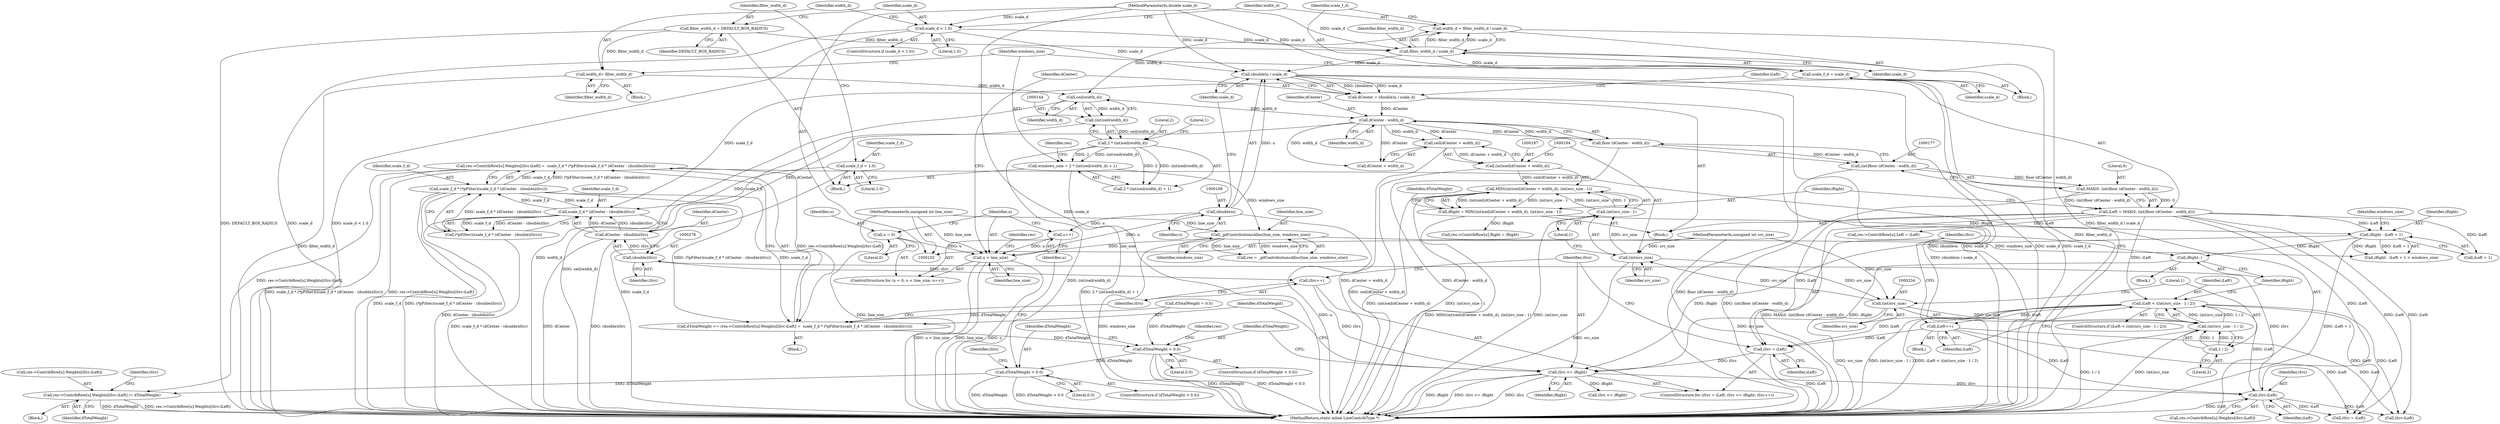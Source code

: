 digraph "0_libgd_7a1aac3343af85b4af4df5f8844946eaa27394ab?w=1@pointer" {
"1000258" [label="(Call,res->ContribRow[u].Weights[iSrc-iLeft] =  scale_f_d * (*pFilter)(scale_f_d * (dCenter - (double)iSrc)))"];
"1000270" [label="(Call,scale_f_d * (*pFilter)(scale_f_d * (dCenter - (double)iSrc)))"];
"1000273" [label="(Call,scale_f_d * (dCenter - (double)iSrc))"];
"1000130" [label="(Call,scale_f_d = scale_d)"];
"1000127" [label="(Call,filter_width_d / scale_d)"];
"1000114" [label="(Call,filter_width_d = DEFAULT_BOX_RADIUS)"];
"1000121" [label="(Call,scale_d < 1.0)"];
"1000105" [label="(MethodParameterIn,double scale_d)"];
"1000110" [label="(Call,scale_f_d = 1.0)"];
"1000275" [label="(Call,dCenter - (double)iSrc)"];
"1000179" [label="(Call,dCenter - width_d)"];
"1000164" [label="(Call,dCenter = (double)u / scale_d)"];
"1000166" [label="(Call,(double)u / scale_d)"];
"1000167" [label="(Call,(double)u)"];
"1000157" [label="(Call,u < line_size)"];
"1000154" [label="(Call,u = 0)"];
"1000160" [label="(Call,u++)"];
"1000150" [label="(Call,_gdContributionsAlloc(line_size, windows_size))"];
"1000103" [label="(MethodParameterIn,unsigned int line_size)"];
"1000138" [label="(Call,windows_size = 2 * (int)ceil(width_d) + 1)"];
"1000141" [label="(Call,2 * (int)ceil(width_d))"];
"1000143" [label="(Call,(int)ceil(width_d))"];
"1000145" [label="(Call,ceil(width_d))"];
"1000125" [label="(Call,width_d = filter_width_d / scale_d)"];
"1000135" [label="(Call,width_d= filter_width_d)"];
"1000277" [label="(Call,(double)iSrc)"];
"1000267" [label="(Call,iSrc-iLeft)"];
"1000250" [label="(Call,iSrc <= iRight)"];
"1000247" [label="(Call,iSrc = iLeft)"];
"1000230" [label="(Call,iLeft < ((int)src_size - 1 / 2))"];
"1000172" [label="(Call,iLeft = MAX(0, (int)floor (dCenter - width_d)))"];
"1000174" [label="(Call,MAX(0, (int)floor (dCenter - width_d)))"];
"1000176" [label="(Call,(int)floor (dCenter - width_d))"];
"1000178" [label="(Call,floor (dCenter - width_d))"];
"1000232" [label="(Call,(int)src_size - 1 / 2)"];
"1000233" [label="(Call,(int)src_size)"];
"1000193" [label="(Call,(int)src_size)"];
"1000104" [label="(MethodParameterIn,unsigned int src_size)"];
"1000236" [label="(Call,1 / 2)"];
"1000240" [label="(Call,iLeft++)"];
"1000253" [label="(Call,iSrc++)"];
"1000222" [label="(Call,iRight - iLeft + 1)"];
"1000183" [label="(Call,iRight = MIN((int)ceil(dCenter + width_d), (int)src_size - 1))"];
"1000185" [label="(Call,MIN((int)ceil(dCenter + width_d), (int)src_size - 1))"];
"1000186" [label="(Call,(int)ceil(dCenter + width_d))"];
"1000188" [label="(Call,ceil(dCenter + width_d))"];
"1000192" [label="(Call,(int)src_size - 1)"];
"1000244" [label="(Call,iRight--)"];
"1000272" [label="(Call,(*pFilter)(scale_f_d * (dCenter - (double)iSrc)))"];
"1000256" [label="(Call,dTotalWeight += (res->ContribRow[u].Weights[iSrc-iLeft] =  scale_f_d * (*pFilter)(scale_f_d * (dCenter - (double)iSrc))))"];
"1000281" [label="(Call,dTotalWeight < 0.0)"];
"1000290" [label="(Call,dTotalWeight > 0.0)"];
"1000304" [label="(Call,res->ContribRow[u].Weights[iSrc-iLeft] /= dTotalWeight)"];
"1000249" [label="(Identifier,iLeft)"];
"1000189" [label="(Call,dCenter + width_d)"];
"1000274" [label="(Identifier,scale_f_d)"];
"1000199" [label="(Identifier,dTotalWeight)"];
"1000235" [label="(Identifier,src_size)"];
"1000243" [label="(Block,)"];
"1000114" [label="(Call,filter_width_d = DEFAULT_BOX_RADIUS)"];
"1000298" [label="(Call,iSrc <= iRight)"];
"1000120" [label="(ControlStructure,if (scale_d < 1.0))"];
"1000295" [label="(Call,iSrc = iLeft)"];
"1000286" [label="(Identifier,res)"];
"1000180" [label="(Identifier,dCenter)"];
"1000127" [label="(Call,filter_width_d / scale_d)"];
"1000230" [label="(Call,iLeft < ((int)src_size - 1 / 2))"];
"1000304" [label="(Call,res->ContribRow[u].Weights[iSrc-iLeft] /= dTotalWeight)"];
"1000254" [label="(Identifier,iSrc)"];
"1000137" [label="(Identifier,filter_width_d)"];
"1000176" [label="(Call,(int)floor (dCenter - width_d))"];
"1000131" [label="(Identifier,scale_f_d)"];
"1000128" [label="(Identifier,filter_width_d)"];
"1000175" [label="(Literal,0)"];
"1000161" [label="(Identifier,u)"];
"1000158" [label="(Identifier,u)"];
"1000313" [label="(Call,iSrc-iLeft)"];
"1000271" [label="(Identifier,scale_f_d)"];
"1000134" [label="(Block,)"];
"1000139" [label="(Identifier,windows_size)"];
"1000122" [label="(Identifier,scale_d)"];
"1000154" [label="(Call,u = 0)"];
"1000162" [label="(Block,)"];
"1000103" [label="(MethodParameterIn,unsigned int line_size)"];
"1000104" [label="(MethodParameterIn,unsigned int src_size)"];
"1000153" [label="(ControlStructure,for (u = 0; u < line_size; u++))"];
"1000188" [label="(Call,ceil(dCenter + width_d))"];
"1000290" [label="(Call,dTotalWeight > 0.0)"];
"1000116" [label="(Identifier,DEFAULT_BOX_RADIUS)"];
"1000277" [label="(Call,(double)iSrc)"];
"1000125" [label="(Call,width_d = filter_width_d / scale_d)"];
"1000302" [label="(Identifier,iSrc)"];
"1000179" [label="(Call,dCenter - width_d)"];
"1000232" [label="(Call,(int)src_size - 1 / 2)"];
"1000136" [label="(Identifier,width_d)"];
"1000275" [label="(Call,dCenter - (double)iSrc)"];
"1000174" [label="(Call,MAX(0, (int)floor (dCenter - width_d)))"];
"1000256" [label="(Call,dTotalWeight += (res->ContribRow[u].Weights[iSrc-iLeft] =  scale_f_d * (*pFilter)(scale_f_d * (dCenter - (double)iSrc))))"];
"1000253" [label="(Call,iSrc++)"];
"1000236" [label="(Call,1 / 2)"];
"1000178" [label="(Call,floor (dCenter - width_d))"];
"1000319" [label="(MethodReturn,static inline LineContribType *)"];
"1000255" [label="(Block,)"];
"1000173" [label="(Identifier,iLeft)"];
"1000147" [label="(Literal,1)"];
"1000150" [label="(Call,_gdContributionsAlloc(line_size, windows_size))"];
"1000112" [label="(Literal,1.0)"];
"1000227" [label="(Identifier,windows_size)"];
"1000159" [label="(Identifier,line_size)"];
"1000165" [label="(Identifier,dCenter)"];
"1000246" [label="(ControlStructure,for (iSrc = iLeft; iSrc <= iRight; iSrc++))"];
"1000238" [label="(Literal,2)"];
"1000224" [label="(Call,iLeft + 1)"];
"1000172" [label="(Call,iLeft = MAX(0, (int)floor (dCenter - width_d)))"];
"1000259" [label="(Call,res->ContribRow[u].Weights[iSrc-iLeft])"];
"1000222" [label="(Call,iRight - iLeft + 1)"];
"1000231" [label="(Identifier,iLeft)"];
"1000280" [label="(ControlStructure,if (dTotalWeight < 0.0))"];
"1000169" [label="(Identifier,u)"];
"1000164" [label="(Call,dCenter = (double)u / scale_d)"];
"1000160" [label="(Call,u++)"];
"1000143" [label="(Call,(int)ceil(width_d))"];
"1000126" [label="(Identifier,width_d)"];
"1000132" [label="(Identifier,scale_d)"];
"1000105" [label="(MethodParameterIn,double scale_d)"];
"1000140" [label="(Call,2 * (int)ceil(width_d) + 1)"];
"1000292" [label="(Literal,0.0)"];
"1000268" [label="(Identifier,iSrc)"];
"1000130" [label="(Call,scale_f_d = scale_d)"];
"1000184" [label="(Identifier,iRight)"];
"1000142" [label="(Literal,2)"];
"1000279" [label="(Identifier,iSrc)"];
"1000244" [label="(Call,iRight--)"];
"1000151" [label="(Identifier,line_size)"];
"1000221" [label="(Call,iRight - iLeft + 1 > windows_size)"];
"1000237" [label="(Literal,1)"];
"1000110" [label="(Call,scale_f_d = 1.0)"];
"1000115" [label="(Identifier,filter_width_d)"];
"1000166" [label="(Call,(double)u / scale_d)"];
"1000270" [label="(Call,scale_f_d * (*pFilter)(scale_f_d * (dCenter - (double)iSrc)))"];
"1000240" [label="(Call,iLeft++)"];
"1000141" [label="(Call,2 * (int)ceil(width_d))"];
"1000193" [label="(Call,(int)src_size)"];
"1000276" [label="(Identifier,dCenter)"];
"1000129" [label="(Identifier,scale_d)"];
"1000186" [label="(Call,(int)ceil(dCenter + width_d))"];
"1000156" [label="(Literal,0)"];
"1000257" [label="(Identifier,dTotalWeight)"];
"1000211" [label="(Call,res->ContribRow[u].Right = iRight)"];
"1000272" [label="(Call,(*pFilter)(scale_f_d * (dCenter - (double)iSrc)))"];
"1000241" [label="(Identifier,iLeft)"];
"1000198" [label="(Call,dTotalWeight = 0.0)"];
"1000239" [label="(Block,)"];
"1000192" [label="(Call,(int)src_size - 1)"];
"1000183" [label="(Call,iRight = MIN((int)ceil(dCenter + width_d), (int)src_size - 1))"];
"1000195" [label="(Identifier,src_size)"];
"1000107" [label="(Block,)"];
"1000185" [label="(Call,MIN((int)ceil(dCenter + width_d), (int)src_size - 1))"];
"1000252" [label="(Identifier,iRight)"];
"1000233" [label="(Call,(int)src_size)"];
"1000296" [label="(Identifier,iSrc)"];
"1000316" [label="(Identifier,dTotalWeight)"];
"1000155" [label="(Identifier,u)"];
"1000202" [label="(Call,res->ContribRow[u].Left = iLeft)"];
"1000248" [label="(Identifier,iSrc)"];
"1000146" [label="(Identifier,width_d)"];
"1000305" [label="(Call,res->ContribRow[u].Weights[iSrc-iLeft])"];
"1000111" [label="(Identifier,scale_f_d)"];
"1000247" [label="(Call,iSrc = iLeft)"];
"1000283" [label="(Literal,0.0)"];
"1000138" [label="(Call,windows_size = 2 * (int)ceil(width_d) + 1)"];
"1000145" [label="(Call,ceil(width_d))"];
"1000170" [label="(Identifier,scale_d)"];
"1000267" [label="(Call,iSrc-iLeft)"];
"1000291" [label="(Identifier,dTotalWeight)"];
"1000223" [label="(Identifier,iRight)"];
"1000303" [label="(Block,)"];
"1000157" [label="(Call,u < line_size)"];
"1000167" [label="(Call,(double)u)"];
"1000251" [label="(Identifier,iSrc)"];
"1000196" [label="(Literal,1)"];
"1000124" [label="(Block,)"];
"1000258" [label="(Call,res->ContribRow[u].Weights[iSrc-iLeft] =  scale_f_d * (*pFilter)(scale_f_d * (dCenter - (double)iSrc)))"];
"1000135" [label="(Call,width_d= filter_width_d)"];
"1000123" [label="(Literal,1.0)"];
"1000152" [label="(Identifier,windows_size)"];
"1000318" [label="(Identifier,res)"];
"1000281" [label="(Call,dTotalWeight < 0.0)"];
"1000269" [label="(Identifier,iLeft)"];
"1000282" [label="(Identifier,dTotalWeight)"];
"1000149" [label="(Identifier,res)"];
"1000273" [label="(Call,scale_f_d * (dCenter - (double)iSrc))"];
"1000289" [label="(ControlStructure,if (dTotalWeight > 0.0))"];
"1000181" [label="(Identifier,width_d)"];
"1000245" [label="(Identifier,iRight)"];
"1000250" [label="(Call,iSrc <= iRight)"];
"1000148" [label="(Call,res = _gdContributionsAlloc(line_size, windows_size))"];
"1000229" [label="(ControlStructure,if (iLeft < ((int)src_size - 1 / 2)))"];
"1000121" [label="(Call,scale_d < 1.0)"];
"1000258" -> "1000256"  [label="AST: "];
"1000258" -> "1000270"  [label="CFG: "];
"1000259" -> "1000258"  [label="AST: "];
"1000270" -> "1000258"  [label="AST: "];
"1000256" -> "1000258"  [label="CFG: "];
"1000258" -> "1000319"  [label="DDG: res->ContribRow[u].Weights[iSrc-iLeft]"];
"1000258" -> "1000319"  [label="DDG: scale_f_d * (*pFilter)(scale_f_d * (dCenter - (double)iSrc))"];
"1000258" -> "1000256"  [label="DDG: res->ContribRow[u].Weights[iSrc-iLeft]"];
"1000270" -> "1000258"  [label="DDG: scale_f_d"];
"1000270" -> "1000258"  [label="DDG: (*pFilter)(scale_f_d * (dCenter - (double)iSrc))"];
"1000258" -> "1000304"  [label="DDG: res->ContribRow[u].Weights[iSrc-iLeft]"];
"1000270" -> "1000272"  [label="CFG: "];
"1000271" -> "1000270"  [label="AST: "];
"1000272" -> "1000270"  [label="AST: "];
"1000270" -> "1000319"  [label="DDG: (*pFilter)(scale_f_d * (dCenter - (double)iSrc))"];
"1000270" -> "1000319"  [label="DDG: scale_f_d"];
"1000270" -> "1000256"  [label="DDG: scale_f_d"];
"1000270" -> "1000256"  [label="DDG: (*pFilter)(scale_f_d * (dCenter - (double)iSrc))"];
"1000273" -> "1000270"  [label="DDG: scale_f_d"];
"1000272" -> "1000270"  [label="DDG: scale_f_d * (dCenter - (double)iSrc)"];
"1000270" -> "1000273"  [label="DDG: scale_f_d"];
"1000273" -> "1000272"  [label="AST: "];
"1000273" -> "1000275"  [label="CFG: "];
"1000274" -> "1000273"  [label="AST: "];
"1000275" -> "1000273"  [label="AST: "];
"1000272" -> "1000273"  [label="CFG: "];
"1000273" -> "1000319"  [label="DDG: dCenter - (double)iSrc"];
"1000273" -> "1000272"  [label="DDG: scale_f_d"];
"1000273" -> "1000272"  [label="DDG: dCenter - (double)iSrc"];
"1000130" -> "1000273"  [label="DDG: scale_f_d"];
"1000110" -> "1000273"  [label="DDG: scale_f_d"];
"1000275" -> "1000273"  [label="DDG: dCenter"];
"1000275" -> "1000273"  [label="DDG: (double)iSrc"];
"1000130" -> "1000124"  [label="AST: "];
"1000130" -> "1000132"  [label="CFG: "];
"1000131" -> "1000130"  [label="AST: "];
"1000132" -> "1000130"  [label="AST: "];
"1000139" -> "1000130"  [label="CFG: "];
"1000130" -> "1000319"  [label="DDG: scale_d"];
"1000130" -> "1000319"  [label="DDG: scale_f_d"];
"1000127" -> "1000130"  [label="DDG: scale_d"];
"1000105" -> "1000130"  [label="DDG: scale_d"];
"1000127" -> "1000125"  [label="AST: "];
"1000127" -> "1000129"  [label="CFG: "];
"1000128" -> "1000127"  [label="AST: "];
"1000129" -> "1000127"  [label="AST: "];
"1000125" -> "1000127"  [label="CFG: "];
"1000127" -> "1000319"  [label="DDG: filter_width_d"];
"1000127" -> "1000125"  [label="DDG: filter_width_d"];
"1000127" -> "1000125"  [label="DDG: scale_d"];
"1000114" -> "1000127"  [label="DDG: filter_width_d"];
"1000121" -> "1000127"  [label="DDG: scale_d"];
"1000105" -> "1000127"  [label="DDG: scale_d"];
"1000127" -> "1000166"  [label="DDG: scale_d"];
"1000114" -> "1000107"  [label="AST: "];
"1000114" -> "1000116"  [label="CFG: "];
"1000115" -> "1000114"  [label="AST: "];
"1000116" -> "1000114"  [label="AST: "];
"1000122" -> "1000114"  [label="CFG: "];
"1000114" -> "1000319"  [label="DDG: DEFAULT_BOX_RADIUS"];
"1000114" -> "1000135"  [label="DDG: filter_width_d"];
"1000121" -> "1000120"  [label="AST: "];
"1000121" -> "1000123"  [label="CFG: "];
"1000122" -> "1000121"  [label="AST: "];
"1000123" -> "1000121"  [label="AST: "];
"1000126" -> "1000121"  [label="CFG: "];
"1000136" -> "1000121"  [label="CFG: "];
"1000121" -> "1000319"  [label="DDG: scale_d < 1.0"];
"1000121" -> "1000319"  [label="DDG: scale_d"];
"1000105" -> "1000121"  [label="DDG: scale_d"];
"1000121" -> "1000166"  [label="DDG: scale_d"];
"1000105" -> "1000102"  [label="AST: "];
"1000105" -> "1000319"  [label="DDG: scale_d"];
"1000105" -> "1000166"  [label="DDG: scale_d"];
"1000110" -> "1000107"  [label="AST: "];
"1000110" -> "1000112"  [label="CFG: "];
"1000111" -> "1000110"  [label="AST: "];
"1000112" -> "1000110"  [label="AST: "];
"1000115" -> "1000110"  [label="CFG: "];
"1000110" -> "1000319"  [label="DDG: scale_f_d"];
"1000275" -> "1000277"  [label="CFG: "];
"1000276" -> "1000275"  [label="AST: "];
"1000277" -> "1000275"  [label="AST: "];
"1000275" -> "1000319"  [label="DDG: dCenter"];
"1000275" -> "1000319"  [label="DDG: (double)iSrc"];
"1000179" -> "1000275"  [label="DDG: dCenter"];
"1000277" -> "1000275"  [label="DDG: iSrc"];
"1000179" -> "1000178"  [label="AST: "];
"1000179" -> "1000181"  [label="CFG: "];
"1000180" -> "1000179"  [label="AST: "];
"1000181" -> "1000179"  [label="AST: "];
"1000178" -> "1000179"  [label="CFG: "];
"1000179" -> "1000178"  [label="DDG: dCenter"];
"1000179" -> "1000178"  [label="DDG: width_d"];
"1000164" -> "1000179"  [label="DDG: dCenter"];
"1000145" -> "1000179"  [label="DDG: width_d"];
"1000179" -> "1000188"  [label="DDG: dCenter"];
"1000179" -> "1000188"  [label="DDG: width_d"];
"1000179" -> "1000189"  [label="DDG: dCenter"];
"1000179" -> "1000189"  [label="DDG: width_d"];
"1000164" -> "1000162"  [label="AST: "];
"1000164" -> "1000166"  [label="CFG: "];
"1000165" -> "1000164"  [label="AST: "];
"1000166" -> "1000164"  [label="AST: "];
"1000173" -> "1000164"  [label="CFG: "];
"1000164" -> "1000319"  [label="DDG: (double)u / scale_d"];
"1000166" -> "1000164"  [label="DDG: (double)u"];
"1000166" -> "1000164"  [label="DDG: scale_d"];
"1000166" -> "1000170"  [label="CFG: "];
"1000167" -> "1000166"  [label="AST: "];
"1000170" -> "1000166"  [label="AST: "];
"1000166" -> "1000319"  [label="DDG: (double)u"];
"1000166" -> "1000319"  [label="DDG: scale_d"];
"1000167" -> "1000166"  [label="DDG: u"];
"1000167" -> "1000169"  [label="CFG: "];
"1000168" -> "1000167"  [label="AST: "];
"1000169" -> "1000167"  [label="AST: "];
"1000170" -> "1000167"  [label="CFG: "];
"1000167" -> "1000319"  [label="DDG: u"];
"1000167" -> "1000160"  [label="DDG: u"];
"1000157" -> "1000167"  [label="DDG: u"];
"1000157" -> "1000153"  [label="AST: "];
"1000157" -> "1000159"  [label="CFG: "];
"1000158" -> "1000157"  [label="AST: "];
"1000159" -> "1000157"  [label="AST: "];
"1000165" -> "1000157"  [label="CFG: "];
"1000318" -> "1000157"  [label="CFG: "];
"1000157" -> "1000319"  [label="DDG: u < line_size"];
"1000157" -> "1000319"  [label="DDG: line_size"];
"1000157" -> "1000319"  [label="DDG: u"];
"1000154" -> "1000157"  [label="DDG: u"];
"1000160" -> "1000157"  [label="DDG: u"];
"1000150" -> "1000157"  [label="DDG: line_size"];
"1000103" -> "1000157"  [label="DDG: line_size"];
"1000154" -> "1000153"  [label="AST: "];
"1000154" -> "1000156"  [label="CFG: "];
"1000155" -> "1000154"  [label="AST: "];
"1000156" -> "1000154"  [label="AST: "];
"1000158" -> "1000154"  [label="CFG: "];
"1000160" -> "1000153"  [label="AST: "];
"1000160" -> "1000161"  [label="CFG: "];
"1000161" -> "1000160"  [label="AST: "];
"1000158" -> "1000160"  [label="CFG: "];
"1000150" -> "1000148"  [label="AST: "];
"1000150" -> "1000152"  [label="CFG: "];
"1000151" -> "1000150"  [label="AST: "];
"1000152" -> "1000150"  [label="AST: "];
"1000148" -> "1000150"  [label="CFG: "];
"1000150" -> "1000319"  [label="DDG: windows_size"];
"1000150" -> "1000148"  [label="DDG: line_size"];
"1000150" -> "1000148"  [label="DDG: windows_size"];
"1000103" -> "1000150"  [label="DDG: line_size"];
"1000138" -> "1000150"  [label="DDG: windows_size"];
"1000150" -> "1000221"  [label="DDG: windows_size"];
"1000103" -> "1000102"  [label="AST: "];
"1000103" -> "1000319"  [label="DDG: line_size"];
"1000138" -> "1000107"  [label="AST: "];
"1000138" -> "1000140"  [label="CFG: "];
"1000139" -> "1000138"  [label="AST: "];
"1000140" -> "1000138"  [label="AST: "];
"1000149" -> "1000138"  [label="CFG: "];
"1000138" -> "1000319"  [label="DDG: 2 * (int)ceil(width_d) + 1"];
"1000141" -> "1000138"  [label="DDG: 2"];
"1000141" -> "1000138"  [label="DDG: (int)ceil(width_d)"];
"1000141" -> "1000140"  [label="AST: "];
"1000141" -> "1000143"  [label="CFG: "];
"1000142" -> "1000141"  [label="AST: "];
"1000143" -> "1000141"  [label="AST: "];
"1000147" -> "1000141"  [label="CFG: "];
"1000141" -> "1000319"  [label="DDG: (int)ceil(width_d)"];
"1000141" -> "1000140"  [label="DDG: 2"];
"1000141" -> "1000140"  [label="DDG: (int)ceil(width_d)"];
"1000143" -> "1000141"  [label="DDG: ceil(width_d)"];
"1000143" -> "1000145"  [label="CFG: "];
"1000144" -> "1000143"  [label="AST: "];
"1000145" -> "1000143"  [label="AST: "];
"1000143" -> "1000319"  [label="DDG: ceil(width_d)"];
"1000145" -> "1000143"  [label="DDG: width_d"];
"1000145" -> "1000146"  [label="CFG: "];
"1000146" -> "1000145"  [label="AST: "];
"1000145" -> "1000319"  [label="DDG: width_d"];
"1000125" -> "1000145"  [label="DDG: width_d"];
"1000135" -> "1000145"  [label="DDG: width_d"];
"1000125" -> "1000124"  [label="AST: "];
"1000126" -> "1000125"  [label="AST: "];
"1000131" -> "1000125"  [label="CFG: "];
"1000125" -> "1000319"  [label="DDG: filter_width_d / scale_d"];
"1000135" -> "1000134"  [label="AST: "];
"1000135" -> "1000137"  [label="CFG: "];
"1000136" -> "1000135"  [label="AST: "];
"1000137" -> "1000135"  [label="AST: "];
"1000139" -> "1000135"  [label="CFG: "];
"1000135" -> "1000319"  [label="DDG: filter_width_d"];
"1000277" -> "1000279"  [label="CFG: "];
"1000278" -> "1000277"  [label="AST: "];
"1000279" -> "1000277"  [label="AST: "];
"1000277" -> "1000253"  [label="DDG: iSrc"];
"1000267" -> "1000277"  [label="DDG: iSrc"];
"1000267" -> "1000259"  [label="AST: "];
"1000267" -> "1000269"  [label="CFG: "];
"1000268" -> "1000267"  [label="AST: "];
"1000269" -> "1000267"  [label="AST: "];
"1000259" -> "1000267"  [label="CFG: "];
"1000267" -> "1000319"  [label="DDG: iLeft"];
"1000250" -> "1000267"  [label="DDG: iSrc"];
"1000230" -> "1000267"  [label="DDG: iLeft"];
"1000240" -> "1000267"  [label="DDG: iLeft"];
"1000172" -> "1000267"  [label="DDG: iLeft"];
"1000267" -> "1000295"  [label="DDG: iLeft"];
"1000267" -> "1000313"  [label="DDG: iLeft"];
"1000250" -> "1000246"  [label="AST: "];
"1000250" -> "1000252"  [label="CFG: "];
"1000251" -> "1000250"  [label="AST: "];
"1000252" -> "1000250"  [label="AST: "];
"1000257" -> "1000250"  [label="CFG: "];
"1000282" -> "1000250"  [label="CFG: "];
"1000250" -> "1000319"  [label="DDG: iSrc"];
"1000250" -> "1000319"  [label="DDG: iRight"];
"1000250" -> "1000319"  [label="DDG: iSrc <= iRight"];
"1000247" -> "1000250"  [label="DDG: iSrc"];
"1000253" -> "1000250"  [label="DDG: iSrc"];
"1000222" -> "1000250"  [label="DDG: iRight"];
"1000244" -> "1000250"  [label="DDG: iRight"];
"1000250" -> "1000298"  [label="DDG: iRight"];
"1000247" -> "1000246"  [label="AST: "];
"1000247" -> "1000249"  [label="CFG: "];
"1000248" -> "1000247"  [label="AST: "];
"1000249" -> "1000247"  [label="AST: "];
"1000251" -> "1000247"  [label="CFG: "];
"1000247" -> "1000319"  [label="DDG: iLeft"];
"1000230" -> "1000247"  [label="DDG: iLeft"];
"1000240" -> "1000247"  [label="DDG: iLeft"];
"1000172" -> "1000247"  [label="DDG: iLeft"];
"1000230" -> "1000229"  [label="AST: "];
"1000230" -> "1000232"  [label="CFG: "];
"1000231" -> "1000230"  [label="AST: "];
"1000232" -> "1000230"  [label="AST: "];
"1000241" -> "1000230"  [label="CFG: "];
"1000245" -> "1000230"  [label="CFG: "];
"1000230" -> "1000319"  [label="DDG: (int)src_size - 1 / 2"];
"1000230" -> "1000319"  [label="DDG: iLeft < ((int)src_size - 1 / 2)"];
"1000172" -> "1000230"  [label="DDG: iLeft"];
"1000232" -> "1000230"  [label="DDG: (int)src_size"];
"1000232" -> "1000230"  [label="DDG: 1 / 2"];
"1000230" -> "1000240"  [label="DDG: iLeft"];
"1000230" -> "1000295"  [label="DDG: iLeft"];
"1000230" -> "1000313"  [label="DDG: iLeft"];
"1000172" -> "1000162"  [label="AST: "];
"1000172" -> "1000174"  [label="CFG: "];
"1000173" -> "1000172"  [label="AST: "];
"1000174" -> "1000172"  [label="AST: "];
"1000184" -> "1000172"  [label="CFG: "];
"1000172" -> "1000319"  [label="DDG: MAX(0, (int)floor (dCenter - width_d))"];
"1000174" -> "1000172"  [label="DDG: 0"];
"1000174" -> "1000172"  [label="DDG: (int)floor (dCenter - width_d)"];
"1000172" -> "1000202"  [label="DDG: iLeft"];
"1000172" -> "1000222"  [label="DDG: iLeft"];
"1000172" -> "1000224"  [label="DDG: iLeft"];
"1000172" -> "1000295"  [label="DDG: iLeft"];
"1000172" -> "1000313"  [label="DDG: iLeft"];
"1000174" -> "1000176"  [label="CFG: "];
"1000175" -> "1000174"  [label="AST: "];
"1000176" -> "1000174"  [label="AST: "];
"1000174" -> "1000319"  [label="DDG: (int)floor (dCenter - width_d)"];
"1000176" -> "1000174"  [label="DDG: floor (dCenter - width_d)"];
"1000176" -> "1000178"  [label="CFG: "];
"1000177" -> "1000176"  [label="AST: "];
"1000178" -> "1000176"  [label="AST: "];
"1000176" -> "1000319"  [label="DDG: floor (dCenter - width_d)"];
"1000178" -> "1000176"  [label="DDG: dCenter - width_d"];
"1000178" -> "1000319"  [label="DDG: dCenter - width_d"];
"1000232" -> "1000236"  [label="CFG: "];
"1000233" -> "1000232"  [label="AST: "];
"1000236" -> "1000232"  [label="AST: "];
"1000232" -> "1000319"  [label="DDG: 1 / 2"];
"1000232" -> "1000319"  [label="DDG: (int)src_size"];
"1000233" -> "1000232"  [label="DDG: src_size"];
"1000236" -> "1000232"  [label="DDG: 1"];
"1000236" -> "1000232"  [label="DDG: 2"];
"1000233" -> "1000235"  [label="CFG: "];
"1000234" -> "1000233"  [label="AST: "];
"1000235" -> "1000233"  [label="AST: "];
"1000237" -> "1000233"  [label="CFG: "];
"1000233" -> "1000319"  [label="DDG: src_size"];
"1000233" -> "1000193"  [label="DDG: src_size"];
"1000193" -> "1000233"  [label="DDG: src_size"];
"1000104" -> "1000233"  [label="DDG: src_size"];
"1000193" -> "1000192"  [label="AST: "];
"1000193" -> "1000195"  [label="CFG: "];
"1000194" -> "1000193"  [label="AST: "];
"1000195" -> "1000193"  [label="AST: "];
"1000196" -> "1000193"  [label="CFG: "];
"1000193" -> "1000319"  [label="DDG: src_size"];
"1000193" -> "1000192"  [label="DDG: src_size"];
"1000104" -> "1000193"  [label="DDG: src_size"];
"1000104" -> "1000102"  [label="AST: "];
"1000104" -> "1000319"  [label="DDG: src_size"];
"1000236" -> "1000238"  [label="CFG: "];
"1000237" -> "1000236"  [label="AST: "];
"1000238" -> "1000236"  [label="AST: "];
"1000240" -> "1000239"  [label="AST: "];
"1000240" -> "1000241"  [label="CFG: "];
"1000241" -> "1000240"  [label="AST: "];
"1000248" -> "1000240"  [label="CFG: "];
"1000240" -> "1000295"  [label="DDG: iLeft"];
"1000240" -> "1000313"  [label="DDG: iLeft"];
"1000253" -> "1000246"  [label="AST: "];
"1000253" -> "1000254"  [label="CFG: "];
"1000254" -> "1000253"  [label="AST: "];
"1000251" -> "1000253"  [label="CFG: "];
"1000222" -> "1000221"  [label="AST: "];
"1000222" -> "1000224"  [label="CFG: "];
"1000223" -> "1000222"  [label="AST: "];
"1000224" -> "1000222"  [label="AST: "];
"1000227" -> "1000222"  [label="CFG: "];
"1000222" -> "1000319"  [label="DDG: iLeft + 1"];
"1000222" -> "1000221"  [label="DDG: iRight"];
"1000222" -> "1000221"  [label="DDG: iLeft + 1"];
"1000183" -> "1000222"  [label="DDG: iRight"];
"1000222" -> "1000244"  [label="DDG: iRight"];
"1000183" -> "1000162"  [label="AST: "];
"1000183" -> "1000185"  [label="CFG: "];
"1000184" -> "1000183"  [label="AST: "];
"1000185" -> "1000183"  [label="AST: "];
"1000199" -> "1000183"  [label="CFG: "];
"1000183" -> "1000319"  [label="DDG: MIN((int)ceil(dCenter + width_d), (int)src_size - 1)"];
"1000185" -> "1000183"  [label="DDG: (int)ceil(dCenter + width_d)"];
"1000185" -> "1000183"  [label="DDG: (int)src_size - 1"];
"1000183" -> "1000211"  [label="DDG: iRight"];
"1000185" -> "1000192"  [label="CFG: "];
"1000186" -> "1000185"  [label="AST: "];
"1000192" -> "1000185"  [label="AST: "];
"1000185" -> "1000319"  [label="DDG: (int)ceil(dCenter + width_d)"];
"1000185" -> "1000319"  [label="DDG: (int)src_size - 1"];
"1000186" -> "1000185"  [label="DDG: ceil(dCenter + width_d)"];
"1000192" -> "1000185"  [label="DDG: (int)src_size"];
"1000192" -> "1000185"  [label="DDG: 1"];
"1000186" -> "1000188"  [label="CFG: "];
"1000187" -> "1000186"  [label="AST: "];
"1000188" -> "1000186"  [label="AST: "];
"1000194" -> "1000186"  [label="CFG: "];
"1000186" -> "1000319"  [label="DDG: ceil(dCenter + width_d)"];
"1000188" -> "1000186"  [label="DDG: dCenter + width_d"];
"1000188" -> "1000189"  [label="CFG: "];
"1000189" -> "1000188"  [label="AST: "];
"1000188" -> "1000319"  [label="DDG: dCenter + width_d"];
"1000192" -> "1000196"  [label="CFG: "];
"1000196" -> "1000192"  [label="AST: "];
"1000192" -> "1000319"  [label="DDG: (int)src_size"];
"1000244" -> "1000243"  [label="AST: "];
"1000244" -> "1000245"  [label="CFG: "];
"1000245" -> "1000244"  [label="AST: "];
"1000248" -> "1000244"  [label="CFG: "];
"1000272" -> "1000319"  [label="DDG: scale_f_d * (dCenter - (double)iSrc)"];
"1000256" -> "1000255"  [label="AST: "];
"1000257" -> "1000256"  [label="AST: "];
"1000254" -> "1000256"  [label="CFG: "];
"1000198" -> "1000256"  [label="DDG: dTotalWeight"];
"1000256" -> "1000281"  [label="DDG: dTotalWeight"];
"1000281" -> "1000280"  [label="AST: "];
"1000281" -> "1000283"  [label="CFG: "];
"1000282" -> "1000281"  [label="AST: "];
"1000283" -> "1000281"  [label="AST: "];
"1000286" -> "1000281"  [label="CFG: "];
"1000291" -> "1000281"  [label="CFG: "];
"1000281" -> "1000319"  [label="DDG: dTotalWeight"];
"1000281" -> "1000319"  [label="DDG: dTotalWeight < 0.0"];
"1000198" -> "1000281"  [label="DDG: dTotalWeight"];
"1000281" -> "1000290"  [label="DDG: dTotalWeight"];
"1000290" -> "1000289"  [label="AST: "];
"1000290" -> "1000292"  [label="CFG: "];
"1000291" -> "1000290"  [label="AST: "];
"1000292" -> "1000290"  [label="AST: "];
"1000296" -> "1000290"  [label="CFG: "];
"1000161" -> "1000290"  [label="CFG: "];
"1000290" -> "1000319"  [label="DDG: dTotalWeight"];
"1000290" -> "1000319"  [label="DDG: dTotalWeight > 0.0"];
"1000290" -> "1000304"  [label="DDG: dTotalWeight"];
"1000304" -> "1000303"  [label="AST: "];
"1000304" -> "1000316"  [label="CFG: "];
"1000305" -> "1000304"  [label="AST: "];
"1000316" -> "1000304"  [label="AST: "];
"1000302" -> "1000304"  [label="CFG: "];
"1000304" -> "1000319"  [label="DDG: dTotalWeight"];
"1000304" -> "1000319"  [label="DDG: res->ContribRow[u].Weights[iSrc-iLeft]"];
}
